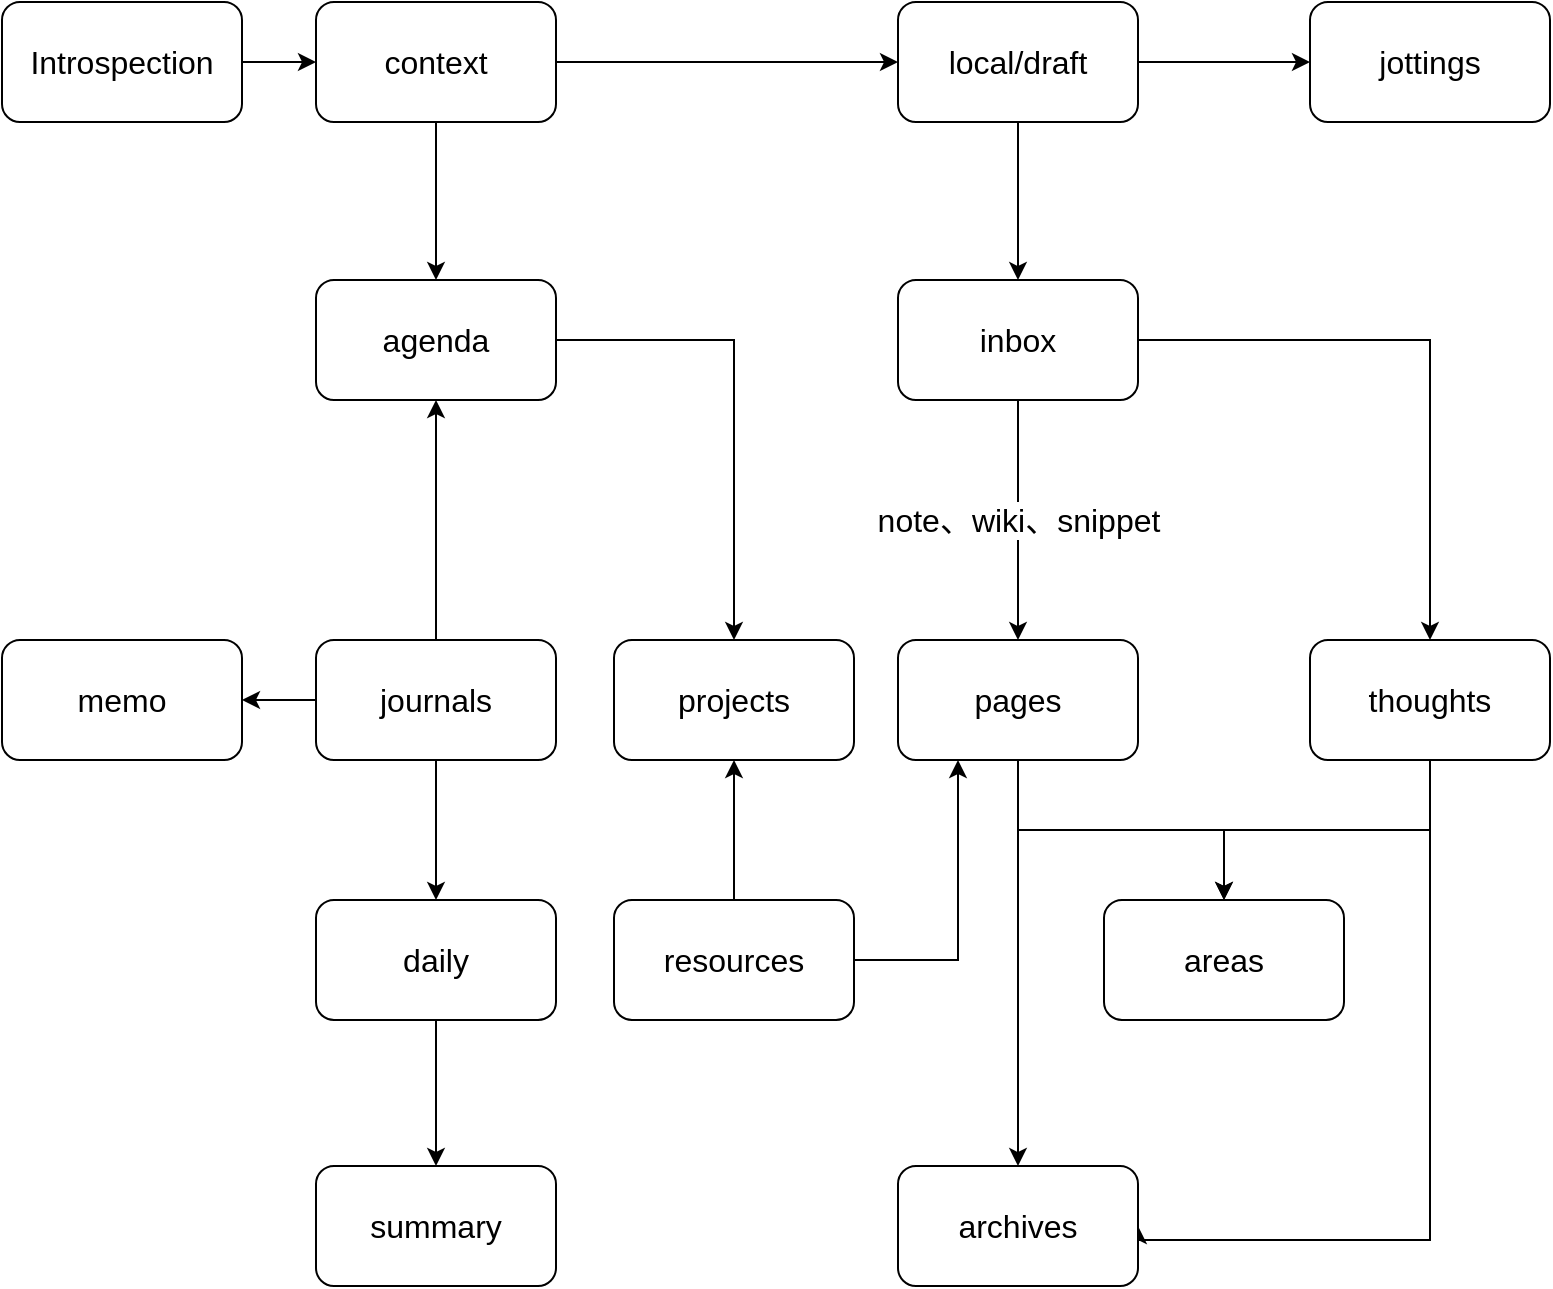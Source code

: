 <mxfile version="20.2.3" type="device"><diagram id="bwWC5splD4DXZNuQjFGO" name="第 1 页"><mxGraphModel dx="1186" dy="697" grid="1" gridSize="10" guides="1" tooltips="1" connect="1" arrows="1" fold="1" page="1" pageScale="1" pageWidth="827" pageHeight="1169" math="0" shadow="0"><root><mxCell id="0"/><mxCell id="1" parent="0"/><mxCell id="8foalvSPGVZGGb1MT9zw-3" style="edgeStyle=orthogonalEdgeStyle;rounded=0;orthogonalLoop=1;jettySize=auto;html=1;fontSize=16;" parent="1" source="8foalvSPGVZGGb1MT9zw-1" target="8foalvSPGVZGGb1MT9zw-2" edge="1"><mxGeometry relative="1" as="geometry"/></mxCell><mxCell id="8foalvSPGVZGGb1MT9zw-48" style="edgeStyle=orthogonalEdgeStyle;rounded=0;jumpStyle=none;orthogonalLoop=1;jettySize=auto;html=1;entryX=0;entryY=0.5;entryDx=0;entryDy=0;fontSize=16;" parent="1" source="8foalvSPGVZGGb1MT9zw-1" target="8foalvSPGVZGGb1MT9zw-20" edge="1"><mxGeometry relative="1" as="geometry"/></mxCell><mxCell id="8foalvSPGVZGGb1MT9zw-1" value="local/draft" style="rounded=1;whiteSpace=wrap;html=1;fontSize=16;" parent="1" vertex="1"><mxGeometry x="477" y="60" width="120" height="60" as="geometry"/></mxCell><mxCell id="8foalvSPGVZGGb1MT9zw-7" value="note、wiki、snippet" style="edgeStyle=orthogonalEdgeStyle;rounded=0;orthogonalLoop=1;jettySize=auto;html=1;fontSize=16;" parent="1" source="8foalvSPGVZGGb1MT9zw-2" target="8foalvSPGVZGGb1MT9zw-4" edge="1"><mxGeometry relative="1" as="geometry"/></mxCell><mxCell id="8foalvSPGVZGGb1MT9zw-21" style="edgeStyle=orthogonalEdgeStyle;rounded=0;jumpStyle=none;orthogonalLoop=1;jettySize=auto;html=1;entryX=0.5;entryY=0;entryDx=0;entryDy=0;fontSize=16;" parent="1" source="8foalvSPGVZGGb1MT9zw-2" target="8foalvSPGVZGGb1MT9zw-5" edge="1"><mxGeometry relative="1" as="geometry"/></mxCell><mxCell id="8foalvSPGVZGGb1MT9zw-2" value="inbox" style="rounded=1;whiteSpace=wrap;html=1;fontSize=16;" parent="1" vertex="1"><mxGeometry x="477" y="199" width="120" height="60" as="geometry"/></mxCell><mxCell id="8foalvSPGVZGGb1MT9zw-23" style="edgeStyle=orthogonalEdgeStyle;rounded=0;jumpStyle=none;orthogonalLoop=1;jettySize=auto;html=1;fontSize=16;" parent="1" source="8foalvSPGVZGGb1MT9zw-4" target="8foalvSPGVZGGb1MT9zw-9" edge="1"><mxGeometry relative="1" as="geometry"/></mxCell><mxCell id="8foalvSPGVZGGb1MT9zw-32" style="edgeStyle=orthogonalEdgeStyle;rounded=0;jumpStyle=none;orthogonalLoop=1;jettySize=auto;html=1;entryX=0.5;entryY=0;entryDx=0;entryDy=0;fontSize=16;" parent="1" source="8foalvSPGVZGGb1MT9zw-4" target="8foalvSPGVZGGb1MT9zw-22" edge="1"><mxGeometry relative="1" as="geometry"/></mxCell><mxCell id="8foalvSPGVZGGb1MT9zw-4" value="pages" style="rounded=1;whiteSpace=wrap;html=1;fontSize=16;" parent="1" vertex="1"><mxGeometry x="477" y="379" width="120" height="60" as="geometry"/></mxCell><mxCell id="8foalvSPGVZGGb1MT9zw-26" style="edgeStyle=orthogonalEdgeStyle;rounded=0;jumpStyle=none;orthogonalLoop=1;jettySize=auto;html=1;entryX=1;entryY=0.5;entryDx=0;entryDy=0;fontSize=16;" parent="1" source="8foalvSPGVZGGb1MT9zw-5" target="8foalvSPGVZGGb1MT9zw-9" edge="1"><mxGeometry relative="1" as="geometry"><Array as="points"><mxPoint x="743" y="679"/></Array></mxGeometry></mxCell><mxCell id="8foalvSPGVZGGb1MT9zw-33" style="edgeStyle=orthogonalEdgeStyle;rounded=0;jumpStyle=none;orthogonalLoop=1;jettySize=auto;html=1;entryX=0.5;entryY=0;entryDx=0;entryDy=0;fontSize=16;" parent="1" source="8foalvSPGVZGGb1MT9zw-5" target="8foalvSPGVZGGb1MT9zw-22" edge="1"><mxGeometry relative="1" as="geometry"/></mxCell><mxCell id="8foalvSPGVZGGb1MT9zw-5" value="thoughts" style="rounded=1;whiteSpace=wrap;html=1;fontSize=16;" parent="1" vertex="1"><mxGeometry x="683" y="379" width="120" height="60" as="geometry"/></mxCell><mxCell id="8foalvSPGVZGGb1MT9zw-40" style="edgeStyle=orthogonalEdgeStyle;rounded=0;jumpStyle=none;orthogonalLoop=1;jettySize=auto;html=1;entryX=0.5;entryY=0;entryDx=0;entryDy=0;fontSize=16;" parent="1" source="8foalvSPGVZGGb1MT9zw-6" target="8foalvSPGVZGGb1MT9zw-39" edge="1"><mxGeometry relative="1" as="geometry"/></mxCell><mxCell id="8foalvSPGVZGGb1MT9zw-46" style="edgeStyle=orthogonalEdgeStyle;rounded=0;jumpStyle=none;orthogonalLoop=1;jettySize=auto;html=1;entryX=0.5;entryY=1;entryDx=0;entryDy=0;fontSize=16;" parent="1" source="8foalvSPGVZGGb1MT9zw-6" target="8foalvSPGVZGGb1MT9zw-35" edge="1"><mxGeometry relative="1" as="geometry"/></mxCell><mxCell id="8foalvSPGVZGGb1MT9zw-47" style="edgeStyle=orthogonalEdgeStyle;rounded=0;jumpStyle=none;orthogonalLoop=1;jettySize=auto;html=1;entryX=1;entryY=0.5;entryDx=0;entryDy=0;fontSize=16;" parent="1" source="8foalvSPGVZGGb1MT9zw-6" target="8foalvSPGVZGGb1MT9zw-41" edge="1"><mxGeometry relative="1" as="geometry"/></mxCell><mxCell id="8foalvSPGVZGGb1MT9zw-6" value="journals" style="rounded=1;whiteSpace=wrap;html=1;fontSize=16;" parent="1" vertex="1"><mxGeometry x="186" y="379" width="120" height="60" as="geometry"/></mxCell><mxCell id="8foalvSPGVZGGb1MT9zw-9" value="archives" style="rounded=1;whiteSpace=wrap;html=1;fontSize=16;" parent="1" vertex="1"><mxGeometry x="477" y="642" width="120" height="60" as="geometry"/></mxCell><mxCell id="8foalvSPGVZGGb1MT9zw-20" value="jottings" style="rounded=1;whiteSpace=wrap;html=1;fontSize=16;" parent="1" vertex="1"><mxGeometry x="683" y="60" width="120" height="60" as="geometry"/></mxCell><mxCell id="8foalvSPGVZGGb1MT9zw-22" value="areas" style="rounded=1;whiteSpace=wrap;html=1;fontSize=16;" parent="1" vertex="1"><mxGeometry x="580" y="509" width="120" height="60" as="geometry"/></mxCell><mxCell id="6rxAClMK48a7M0j06aue-2" style="edgeStyle=orthogonalEdgeStyle;rounded=0;orthogonalLoop=1;jettySize=auto;html=1;entryX=0.5;entryY=0;entryDx=0;entryDy=0;" edge="1" parent="1" source="8foalvSPGVZGGb1MT9zw-35" target="W3Fr52vegjKmLfLvXpNt-2"><mxGeometry relative="1" as="geometry"/></mxCell><mxCell id="8foalvSPGVZGGb1MT9zw-35" value="agenda" style="rounded=1;whiteSpace=wrap;html=1;fontSize=16;" parent="1" vertex="1"><mxGeometry x="186" y="199" width="120" height="60" as="geometry"/></mxCell><mxCell id="8foalvSPGVZGGb1MT9zw-43" style="edgeStyle=orthogonalEdgeStyle;rounded=0;jumpStyle=none;orthogonalLoop=1;jettySize=auto;html=1;entryX=0.5;entryY=0;entryDx=0;entryDy=0;fontSize=16;" parent="1" source="8foalvSPGVZGGb1MT9zw-39" target="8foalvSPGVZGGb1MT9zw-42" edge="1"><mxGeometry relative="1" as="geometry"/></mxCell><mxCell id="8foalvSPGVZGGb1MT9zw-39" value="daily" style="rounded=1;whiteSpace=wrap;html=1;fontSize=16;" parent="1" vertex="1"><mxGeometry x="186" y="509" width="120" height="60" as="geometry"/></mxCell><mxCell id="8foalvSPGVZGGb1MT9zw-41" value="memo" style="rounded=1;whiteSpace=wrap;html=1;fontSize=16;" parent="1" vertex="1"><mxGeometry x="29" y="379" width="120" height="60" as="geometry"/></mxCell><mxCell id="8foalvSPGVZGGb1MT9zw-42" value="summary" style="rounded=1;whiteSpace=wrap;html=1;fontSize=16;" parent="1" vertex="1"><mxGeometry x="186" y="642" width="120" height="60" as="geometry"/></mxCell><mxCell id="8foalvSPGVZGGb1MT9zw-50" style="edgeStyle=orthogonalEdgeStyle;rounded=0;jumpStyle=none;orthogonalLoop=1;jettySize=auto;html=1;entryX=0.5;entryY=0;entryDx=0;entryDy=0;fontSize=16;" parent="1" source="8foalvSPGVZGGb1MT9zw-49" target="8foalvSPGVZGGb1MT9zw-35" edge="1"><mxGeometry relative="1" as="geometry"/></mxCell><mxCell id="8foalvSPGVZGGb1MT9zw-51" style="edgeStyle=orthogonalEdgeStyle;rounded=0;jumpStyle=none;orthogonalLoop=1;jettySize=auto;html=1;entryX=0;entryY=0.5;entryDx=0;entryDy=0;fontSize=16;" parent="1" source="8foalvSPGVZGGb1MT9zw-49" target="8foalvSPGVZGGb1MT9zw-1" edge="1"><mxGeometry relative="1" as="geometry"/></mxCell><mxCell id="8foalvSPGVZGGb1MT9zw-49" value="context" style="rounded=1;whiteSpace=wrap;html=1;fontSize=16;" parent="1" vertex="1"><mxGeometry x="186" y="60" width="120" height="60" as="geometry"/></mxCell><mxCell id="8foalvSPGVZGGb1MT9zw-53" style="edgeStyle=orthogonalEdgeStyle;rounded=0;jumpStyle=none;orthogonalLoop=1;jettySize=auto;html=1;entryX=0;entryY=0.5;entryDx=0;entryDy=0;fontSize=16;" parent="1" source="8foalvSPGVZGGb1MT9zw-52" target="8foalvSPGVZGGb1MT9zw-49" edge="1"><mxGeometry relative="1" as="geometry"/></mxCell><mxCell id="8foalvSPGVZGGb1MT9zw-52" value="Introspection" style="rounded=1;whiteSpace=wrap;html=1;fontSize=16;" parent="1" vertex="1"><mxGeometry x="29" y="60" width="120" height="60" as="geometry"/></mxCell><mxCell id="W3Fr52vegjKmLfLvXpNt-3" style="edgeStyle=orthogonalEdgeStyle;rounded=0;orthogonalLoop=1;jettySize=auto;html=1;entryX=0.5;entryY=1;entryDx=0;entryDy=0;" parent="1" source="2" target="W3Fr52vegjKmLfLvXpNt-2" edge="1"><mxGeometry relative="1" as="geometry"/></mxCell><mxCell id="W3Fr52vegjKmLfLvXpNt-5" style="edgeStyle=orthogonalEdgeStyle;rounded=0;orthogonalLoop=1;jettySize=auto;html=1;entryX=0.25;entryY=1;entryDx=0;entryDy=0;" parent="1" source="2" target="8foalvSPGVZGGb1MT9zw-4" edge="1"><mxGeometry relative="1" as="geometry"/></mxCell><mxCell id="2" value="resources" style="rounded=1;whiteSpace=wrap;html=1;fontSize=16;" parent="1" vertex="1"><mxGeometry x="335" y="509" width="120" height="60" as="geometry"/></mxCell><mxCell id="W3Fr52vegjKmLfLvXpNt-2" value="projects" style="rounded=1;whiteSpace=wrap;html=1;fontSize=16;" parent="1" vertex="1"><mxGeometry x="335" y="379" width="120" height="60" as="geometry"/></mxCell></root></mxGraphModel></diagram></mxfile>